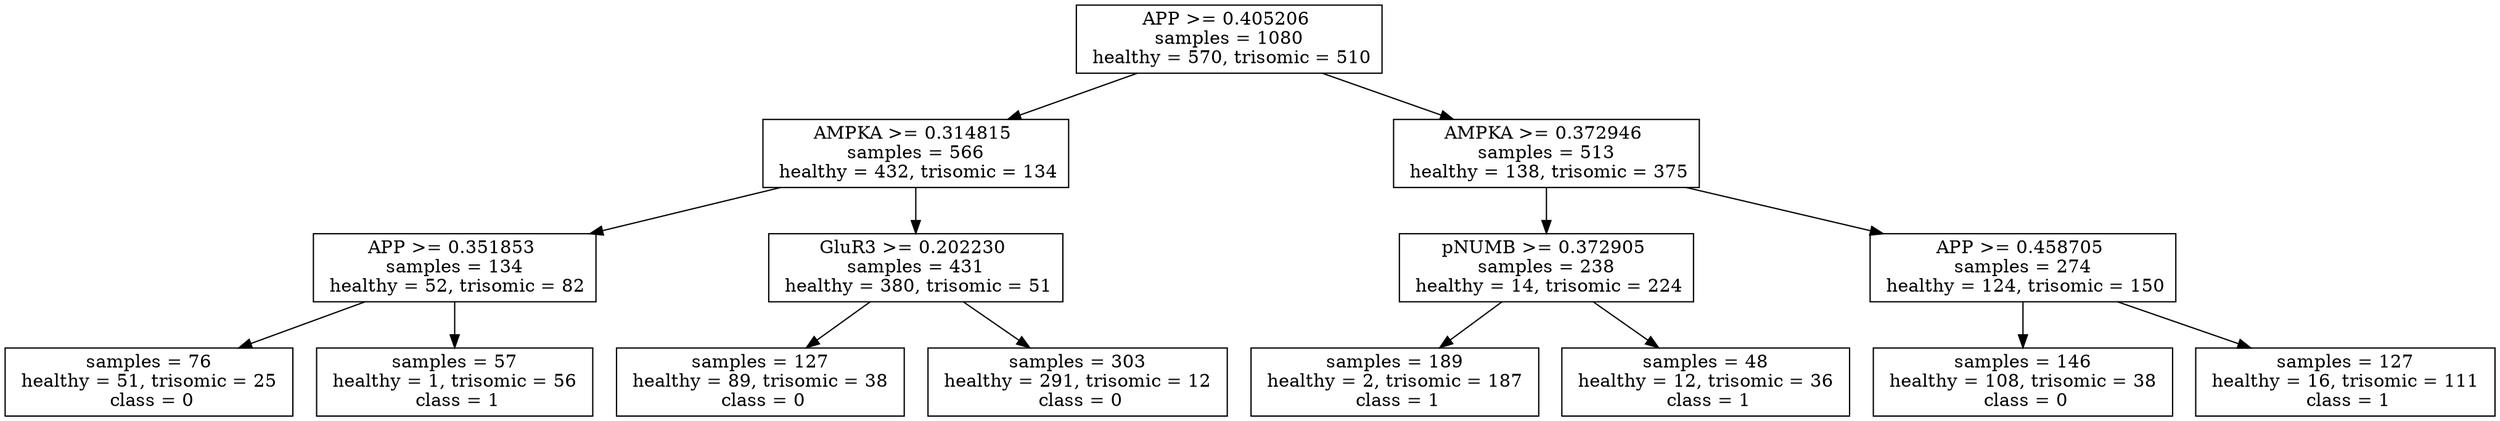 digraph {
	node [shape=box]
	APP_1080 [label="APP >= 0.405206 
 samples = 1080 
 healthy = 570, trisomic = 510"]
	node [shape=box]
	AMPKA_566 [label="AMPKA >= 0.314815 
 samples = 566 
 healthy = 432, trisomic = 134"]
	APP_1080 -> AMPKA_566
	node [shape=box]
	APP_134 [label="APP >= 0.351853 
 samples = 134 
 healthy = 52, trisomic = 82"]
	AMPKA_566 -> APP_134
	node [shape=box]
	APP_134x [label=" samples = 76 
 healthy = 51, trisomic = 25 
 class = 0"]
	APP_134 -> APP_134x
	node [shape=box]
	APP_134r [label=" samples = 57 
 healthy = 1, trisomic = 56 
 class = 1"]
	APP_134 -> APP_134r
	node [shape=box]
	GluR3_431 [label="GluR3 >= 0.202230 
 samples = 431 
 healthy = 380, trisomic = 51"]
	AMPKA_566 -> GluR3_431
	node [shape=box]
	GluR3_431d [label=" samples = 127 
 healthy = 89, trisomic = 38 
 class = 0"]
	GluR3_431 -> GluR3_431d
	node [shape=box]
	GluR3_431p [label=" samples = 303 
 healthy = 291, trisomic = 12 
 class = 0"]
	GluR3_431 -> GluR3_431p
	node [shape=box]
	AMPKA_513 [label="AMPKA >= 0.372946 
 samples = 513 
 healthy = 138, trisomic = 375"]
	APP_1080 -> AMPKA_513
	node [shape=box]
	pNUMB_238 [label="pNUMB >= 0.372905 
 samples = 238 
 healthy = 14, trisomic = 224"]
	AMPKA_513 -> pNUMB_238
	node [shape=box]
	pNUMB_238z [label=" samples = 189 
 healthy = 2, trisomic = 187 
 class = 1"]
	pNUMB_238 -> pNUMB_238z
	node [shape=box]
	pNUMB_238a [label=" samples = 48 
 healthy = 12, trisomic = 36 
 class = 1"]
	pNUMB_238 -> pNUMB_238a
	node [shape=box]
	APP_274 [label="APP >= 0.458705 
 samples = 274 
 healthy = 124, trisomic = 150"]
	AMPKA_513 -> APP_274
	node [shape=box]
	APP_2743 [label=" samples = 146 
 healthy = 108, trisomic = 38 
 class = 0"]
	APP_274 -> APP_2743
	node [shape=box]
	APP_274v [label=" samples = 127 
 healthy = 16, trisomic = 111 
 class = 1"]
	APP_274 -> APP_274v
}